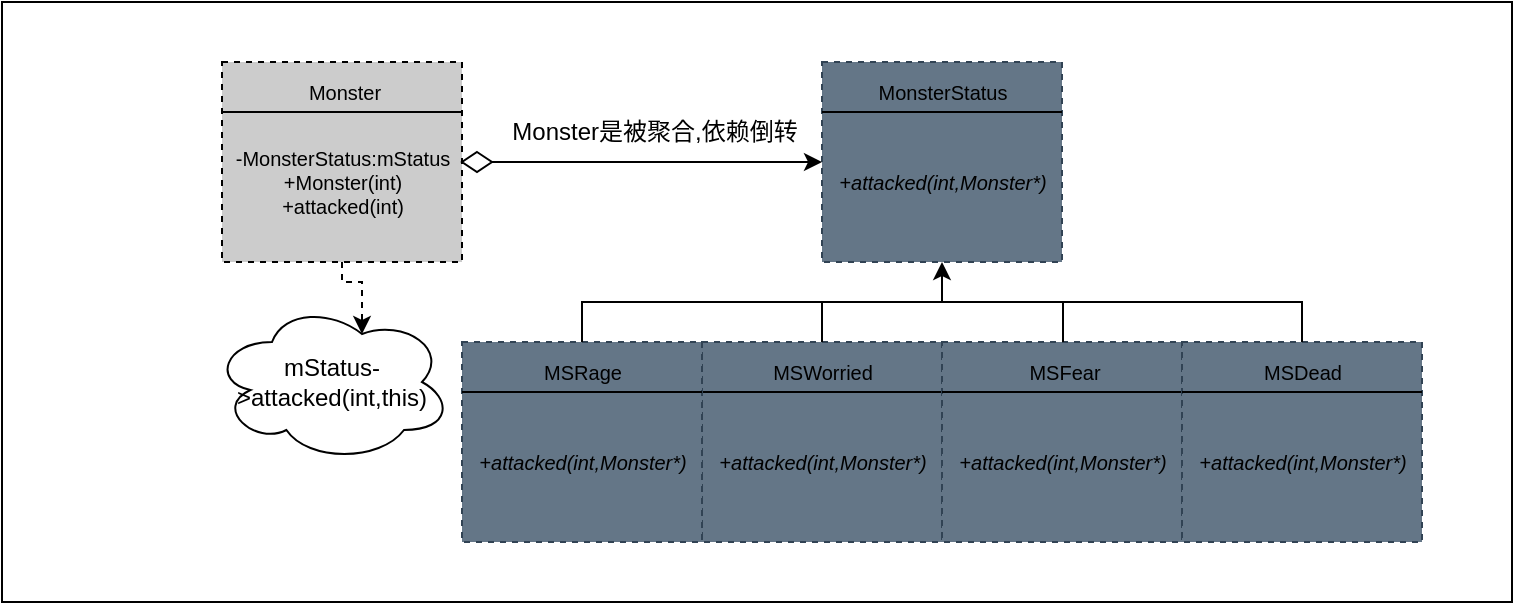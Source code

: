 <mxfile>
    <diagram id="c_2OHQJfEwTajVbPUj09" name="第 1 页">
        <mxGraphModel dx="1916" dy="367" grid="1" gridSize="5" guides="1" tooltips="1" connect="1" arrows="1" fold="1" page="1" pageScale="1" pageWidth="827" pageHeight="1169" math="0" shadow="0">
            <root>
                <mxCell id="0"/>
                <mxCell id="1" parent="0"/>
                <mxCell id="43" value="" style="whiteSpace=wrap;html=1;" vertex="1" parent="1">
                    <mxGeometry x="-70" y="30" width="755" height="300" as="geometry"/>
                </mxCell>
                <mxCell id="2" value="" style="group" vertex="1" connectable="0" parent="1">
                    <mxGeometry x="340" y="60" width="125" height="100" as="geometry"/>
                </mxCell>
                <mxCell id="3" value="" style="whiteSpace=wrap;html=1;fontSize=10;fillColor=#647687;fontColor=#ffffff;strokeColor=#314354;dashed=1;" vertex="1" parent="2">
                    <mxGeometry width="120" height="100" as="geometry"/>
                </mxCell>
                <mxCell id="4" style="edgeStyle=none;html=1;exitX=0;exitY=0.25;exitDx=0;exitDy=0;entryX=1;entryY=0.25;entryDx=0;entryDy=0;fontSize=10;endArrow=none;endFill=0;" edge="1" parent="2" source="3" target="3">
                    <mxGeometry relative="1" as="geometry"/>
                </mxCell>
                <mxCell id="5" value="MonsterStatus" style="text;html=1;align=center;verticalAlign=middle;resizable=0;points=[];autosize=1;strokeColor=none;fillColor=none;fontSize=10;dashed=1;" vertex="1" parent="2">
                    <mxGeometry x="15" width="90" height="30" as="geometry"/>
                </mxCell>
                <mxCell id="6" value="&lt;i&gt;+attacked(int,Monster*)&lt;/i&gt;" style="text;html=1;align=center;verticalAlign=middle;resizable=0;points=[];autosize=1;strokeColor=none;fillColor=none;fontSize=10;dashed=1;" vertex="1" parent="2">
                    <mxGeometry x="-5" y="45" width="130" height="30" as="geometry"/>
                </mxCell>
                <mxCell id="7" value="" style="group" vertex="1" connectable="0" parent="1">
                    <mxGeometry x="280" y="200" width="125" height="100" as="geometry"/>
                </mxCell>
                <mxCell id="8" value="" style="whiteSpace=wrap;html=1;fontSize=10;fillColor=#647687;fontColor=#ffffff;strokeColor=#314354;dashed=1;" vertex="1" parent="7">
                    <mxGeometry width="120" height="100" as="geometry"/>
                </mxCell>
                <mxCell id="9" style="edgeStyle=none;html=1;exitX=0;exitY=0.25;exitDx=0;exitDy=0;entryX=1;entryY=0.25;entryDx=0;entryDy=0;fontSize=10;endArrow=none;endFill=0;" edge="1" parent="7" source="8" target="8">
                    <mxGeometry relative="1" as="geometry"/>
                </mxCell>
                <mxCell id="10" value="MSWorried" style="text;html=1;align=center;verticalAlign=middle;resizable=0;points=[];autosize=1;strokeColor=none;fillColor=none;fontSize=10;dashed=1;" vertex="1" parent="7">
                    <mxGeometry x="25" width="70" height="30" as="geometry"/>
                </mxCell>
                <mxCell id="11" value="&lt;i&gt;+attacked(int,Monster*)&lt;/i&gt;" style="text;html=1;align=center;verticalAlign=middle;resizable=0;points=[];autosize=1;strokeColor=none;fillColor=none;fontSize=10;dashed=1;" vertex="1" parent="7">
                    <mxGeometry x="-5" y="45" width="130" height="30" as="geometry"/>
                </mxCell>
                <mxCell id="12" value="" style="group" vertex="1" connectable="0" parent="1">
                    <mxGeometry x="400" y="200" width="125" height="100" as="geometry"/>
                </mxCell>
                <mxCell id="13" value="" style="whiteSpace=wrap;html=1;fontSize=10;fillColor=#647687;fontColor=#ffffff;strokeColor=#314354;dashed=1;" vertex="1" parent="12">
                    <mxGeometry width="120" height="100" as="geometry"/>
                </mxCell>
                <mxCell id="14" style="edgeStyle=none;html=1;exitX=0;exitY=0.25;exitDx=0;exitDy=0;entryX=1;entryY=0.25;entryDx=0;entryDy=0;fontSize=10;endArrow=none;endFill=0;" edge="1" parent="12" source="13" target="13">
                    <mxGeometry relative="1" as="geometry"/>
                </mxCell>
                <mxCell id="15" value="MSFear" style="text;html=1;align=center;verticalAlign=middle;resizable=0;points=[];autosize=1;strokeColor=none;fillColor=none;fontSize=10;dashed=1;" vertex="1" parent="12">
                    <mxGeometry x="33" width="55" height="30" as="geometry"/>
                </mxCell>
                <mxCell id="16" value="&lt;i&gt;+attacked(int,Monster*)&lt;/i&gt;" style="text;html=1;align=center;verticalAlign=middle;resizable=0;points=[];autosize=1;strokeColor=none;fillColor=none;fontSize=10;dashed=1;" vertex="1" parent="12">
                    <mxGeometry x="-5" y="45" width="130" height="30" as="geometry"/>
                </mxCell>
                <mxCell id="17" value="" style="group" vertex="1" connectable="0" parent="1">
                    <mxGeometry x="520" y="200" width="125" height="100" as="geometry"/>
                </mxCell>
                <mxCell id="18" value="" style="whiteSpace=wrap;html=1;fontSize=10;fillColor=#647687;fontColor=#ffffff;strokeColor=#314354;dashed=1;" vertex="1" parent="17">
                    <mxGeometry width="120" height="100" as="geometry"/>
                </mxCell>
                <mxCell id="19" style="edgeStyle=none;html=1;exitX=0;exitY=0.25;exitDx=0;exitDy=0;entryX=1;entryY=0.25;entryDx=0;entryDy=0;fontSize=10;endArrow=none;endFill=0;" edge="1" parent="17" source="18" target="18">
                    <mxGeometry relative="1" as="geometry"/>
                </mxCell>
                <mxCell id="20" value="MSDead" style="text;html=1;align=center;verticalAlign=middle;resizable=0;points=[];autosize=1;strokeColor=none;fillColor=none;fontSize=10;dashed=1;" vertex="1" parent="17">
                    <mxGeometry x="30" width="60" height="30" as="geometry"/>
                </mxCell>
                <mxCell id="21" value="&lt;i&gt;+attacked(int,Monster*)&lt;/i&gt;" style="text;html=1;align=center;verticalAlign=middle;resizable=0;points=[];autosize=1;strokeColor=none;fillColor=none;fontSize=10;dashed=1;" vertex="1" parent="17">
                    <mxGeometry x="-5" y="45" width="130" height="30" as="geometry"/>
                </mxCell>
                <mxCell id="22" value="" style="group" vertex="1" connectable="0" parent="1">
                    <mxGeometry x="160" y="200" width="125" height="100" as="geometry"/>
                </mxCell>
                <mxCell id="23" value="" style="whiteSpace=wrap;html=1;fontSize=10;fillColor=#647687;fontColor=#ffffff;strokeColor=#314354;dashed=1;" vertex="1" parent="22">
                    <mxGeometry width="120" height="100" as="geometry"/>
                </mxCell>
                <mxCell id="24" style="edgeStyle=none;html=1;exitX=0;exitY=0.25;exitDx=0;exitDy=0;entryX=1;entryY=0.25;entryDx=0;entryDy=0;fontSize=10;endArrow=none;endFill=0;" edge="1" parent="22" source="23" target="23">
                    <mxGeometry relative="1" as="geometry"/>
                </mxCell>
                <mxCell id="25" value="MSRage" style="text;html=1;align=center;verticalAlign=middle;resizable=0;points=[];autosize=1;strokeColor=none;fillColor=none;fontSize=10;dashed=1;" vertex="1" parent="22">
                    <mxGeometry x="30" width="60" height="30" as="geometry"/>
                </mxCell>
                <mxCell id="26" value="&lt;i&gt;+attacked(int,Monster*)&lt;/i&gt;" style="text;html=1;align=center;verticalAlign=middle;resizable=0;points=[];autosize=1;strokeColor=none;fillColor=none;fontSize=10;dashed=1;" vertex="1" parent="22">
                    <mxGeometry x="-5" y="45" width="130" height="30" as="geometry"/>
                </mxCell>
                <mxCell id="27" style="edgeStyle=orthogonalEdgeStyle;html=1;entryX=0.5;entryY=1;entryDx=0;entryDy=0;rounded=0;" edge="1" parent="1" source="25" target="3">
                    <mxGeometry relative="1" as="geometry">
                        <Array as="points">
                            <mxPoint x="220" y="180"/>
                            <mxPoint x="400" y="180"/>
                        </Array>
                    </mxGeometry>
                </mxCell>
                <mxCell id="28" style="edgeStyle=orthogonalEdgeStyle;rounded=0;html=1;endArrow=none;endFill=0;" edge="1" parent="1" source="10">
                    <mxGeometry relative="1" as="geometry">
                        <mxPoint x="340" y="180" as="targetPoint"/>
                    </mxGeometry>
                </mxCell>
                <mxCell id="29" style="edgeStyle=orthogonalEdgeStyle;rounded=0;html=1;endArrow=none;endFill=0;" edge="1" parent="1" source="15">
                    <mxGeometry relative="1" as="geometry">
                        <mxPoint x="400" y="180" as="targetPoint"/>
                        <Array as="points">
                            <mxPoint x="460" y="180"/>
                        </Array>
                    </mxGeometry>
                </mxCell>
                <mxCell id="30" style="edgeStyle=orthogonalEdgeStyle;rounded=0;html=1;endArrow=none;endFill=0;" edge="1" parent="1" source="20">
                    <mxGeometry relative="1" as="geometry">
                        <mxPoint x="460" y="180" as="targetPoint"/>
                        <Array as="points">
                            <mxPoint x="580" y="180"/>
                        </Array>
                    </mxGeometry>
                </mxCell>
                <mxCell id="31" value="" style="group" vertex="1" connectable="0" parent="1">
                    <mxGeometry x="40" y="60" width="125" height="100" as="geometry"/>
                </mxCell>
                <mxCell id="32" value="" style="whiteSpace=wrap;html=1;fontSize=10;dashed=1;strokeColor=#000000;fillColor=#CCCCCC;" vertex="1" parent="31">
                    <mxGeometry width="120" height="100" as="geometry"/>
                </mxCell>
                <mxCell id="33" style="edgeStyle=none;html=1;exitX=0;exitY=0.25;exitDx=0;exitDy=0;entryX=1;entryY=0.25;entryDx=0;entryDy=0;fontSize=10;endArrow=none;endFill=0;rounded=0;" edge="1" parent="31" source="32" target="32">
                    <mxGeometry relative="1" as="geometry"/>
                </mxCell>
                <mxCell id="34" value="Monster" style="text;html=1;align=center;verticalAlign=middle;resizable=0;points=[];autosize=1;strokeColor=none;fillColor=none;fontSize=10;dashed=1;" vertex="1" parent="31">
                    <mxGeometry x="33" width="55" height="30" as="geometry"/>
                </mxCell>
                <mxCell id="35" value="-MonsterStatus:mStatus&lt;br&gt;+Monster(int)&lt;br&gt;+attacked(int)" style="text;html=1;align=center;verticalAlign=middle;resizable=0;points=[];autosize=1;strokeColor=none;fillColor=none;fontSize=10;dashed=1;" vertex="1" parent="31">
                    <mxGeometry x="-5" y="35" width="130" height="50" as="geometry"/>
                </mxCell>
                <mxCell id="39" style="edgeStyle=orthogonalEdgeStyle;rounded=0;html=1;entryX=0;entryY=0.5;entryDx=0;entryDy=0;endArrow=classic;endFill=1;" edge="1" parent="1" source="36" target="3">
                    <mxGeometry relative="1" as="geometry"/>
                </mxCell>
                <mxCell id="36" value="" style="rhombus;whiteSpace=wrap;html=1;fontSize=10;" vertex="1" parent="1">
                    <mxGeometry x="160" y="105" width="15" height="10" as="geometry"/>
                </mxCell>
                <mxCell id="40" value="mStatus-&amp;gt;attacked(int,this)" style="ellipse;shape=cloud;whiteSpace=wrap;html=1;" vertex="1" parent="1">
                    <mxGeometry x="35" y="180" width="120" height="80" as="geometry"/>
                </mxCell>
                <mxCell id="41" style="edgeStyle=orthogonalEdgeStyle;rounded=0;html=1;exitX=0.5;exitY=1;exitDx=0;exitDy=0;entryX=0.625;entryY=0.2;entryDx=0;entryDy=0;entryPerimeter=0;endArrow=classic;endFill=1;dashed=1;" edge="1" parent="1" source="32" target="40">
                    <mxGeometry relative="1" as="geometry"/>
                </mxCell>
                <mxCell id="42" value="Monster是被聚合,依赖倒转" style="text;html=1;align=center;verticalAlign=middle;resizable=0;points=[];autosize=1;strokeColor=none;fillColor=none;" vertex="1" parent="1">
                    <mxGeometry x="173" y="80" width="165" height="30" as="geometry"/>
                </mxCell>
            </root>
        </mxGraphModel>
    </diagram>
</mxfile>